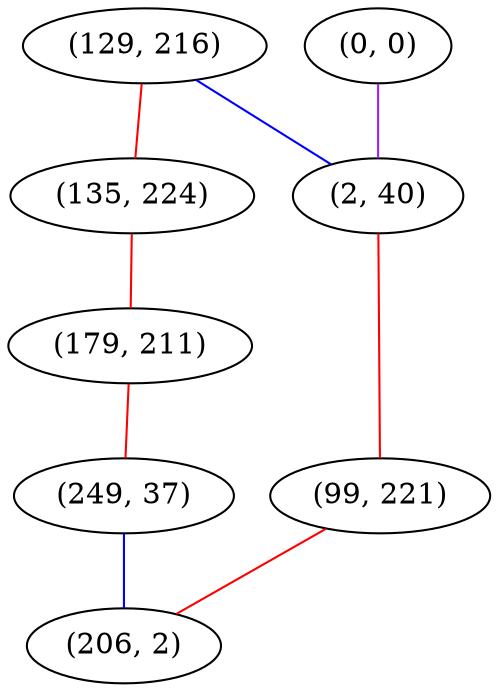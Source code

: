 graph "" {
"(129, 216)";
"(0, 0)";
"(135, 224)";
"(179, 211)";
"(2, 40)";
"(249, 37)";
"(99, 221)";
"(206, 2)";
"(129, 216)" -- "(2, 40)"  [color=blue, key=0, weight=3];
"(129, 216)" -- "(135, 224)"  [color=red, key=0, weight=1];
"(0, 0)" -- "(2, 40)"  [color=purple, key=0, weight=4];
"(135, 224)" -- "(179, 211)"  [color=red, key=0, weight=1];
"(179, 211)" -- "(249, 37)"  [color=red, key=0, weight=1];
"(2, 40)" -- "(99, 221)"  [color=red, key=0, weight=1];
"(249, 37)" -- "(206, 2)"  [color=blue, key=0, weight=3];
"(99, 221)" -- "(206, 2)"  [color=red, key=0, weight=1];
}
